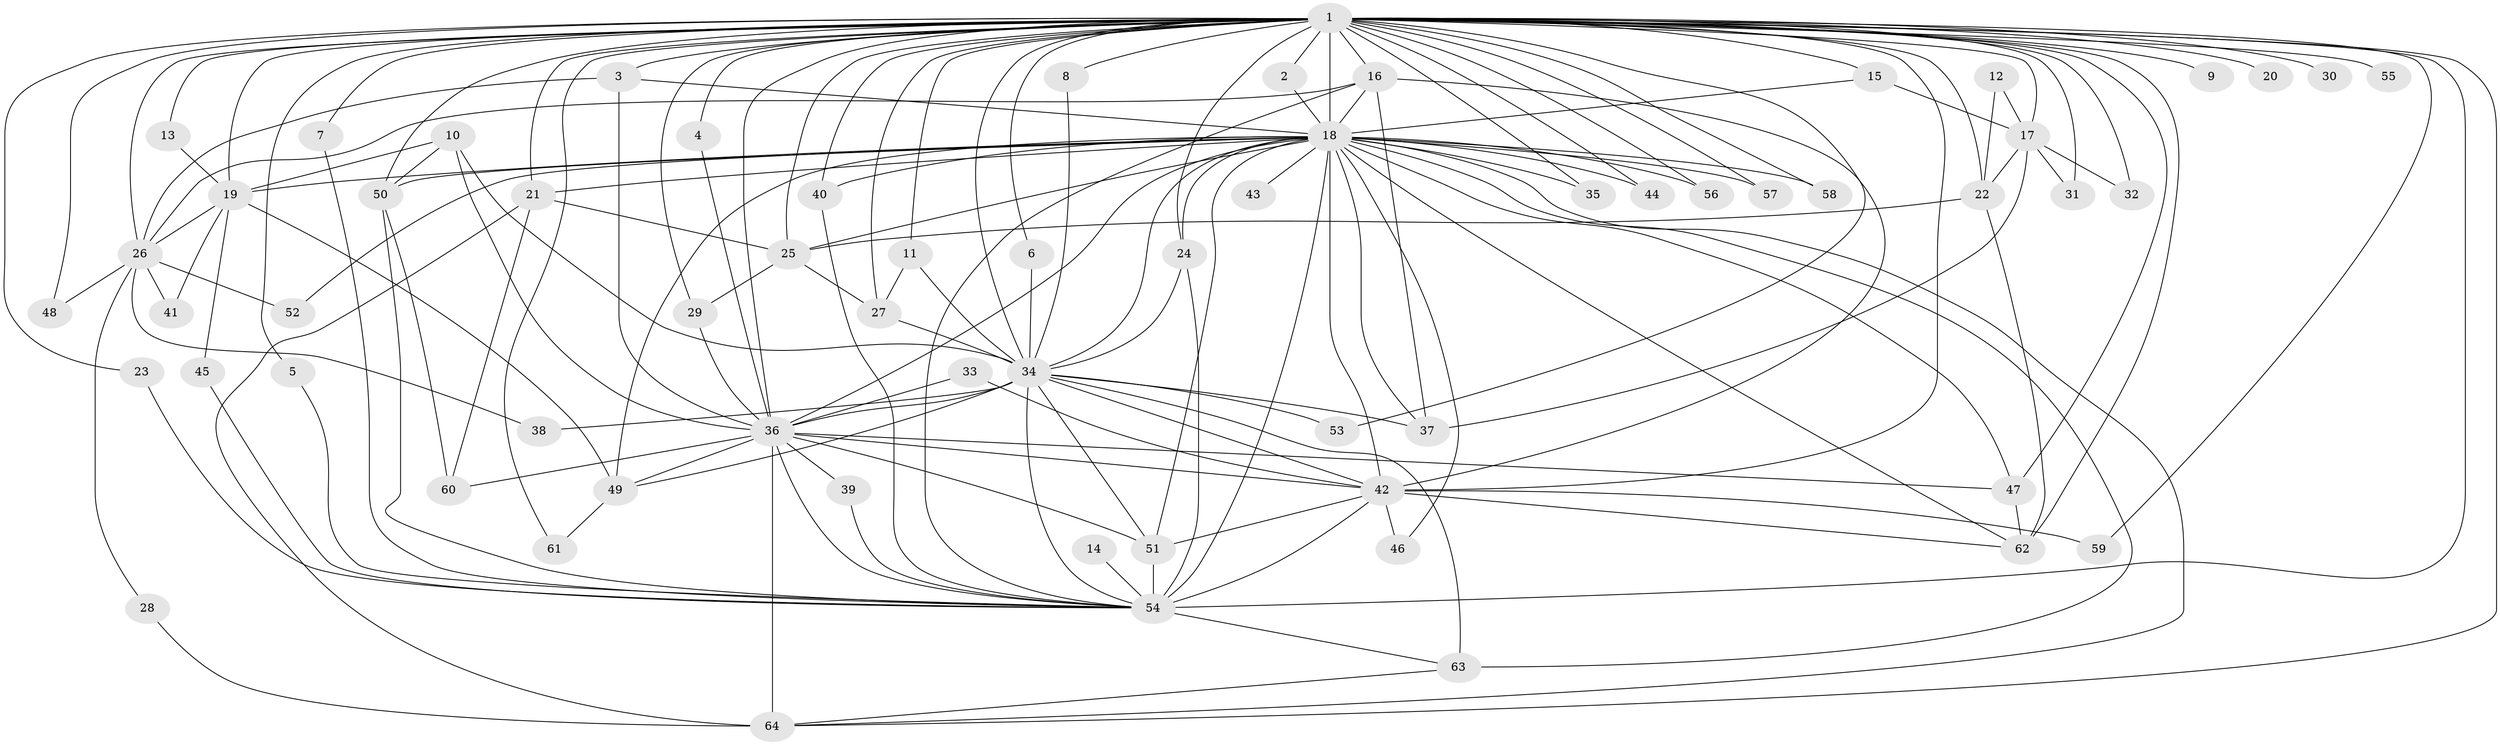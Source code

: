 // original degree distribution, {16: 0.007874015748031496, 23: 0.023622047244094488, 30: 0.015748031496062992, 33: 0.007874015748031496, 17: 0.007874015748031496, 15: 0.007874015748031496, 18: 0.007874015748031496, 4: 0.07086614173228346, 2: 0.5590551181102362, 7: 0.023622047244094488, 10: 0.007874015748031496, 3: 0.2047244094488189, 6: 0.031496062992125984, 5: 0.015748031496062992, 9: 0.007874015748031496}
// Generated by graph-tools (version 1.1) at 2025/48/03/06/25 01:48:57]
// undirected, 64 vertices, 157 edges
graph export_dot {
graph [start="1"]
  node [color=gray90,style=filled];
  1;
  2;
  3;
  4;
  5;
  6;
  7;
  8;
  9;
  10;
  11;
  12;
  13;
  14;
  15;
  16;
  17;
  18;
  19;
  20;
  21;
  22;
  23;
  24;
  25;
  26;
  27;
  28;
  29;
  30;
  31;
  32;
  33;
  34;
  35;
  36;
  37;
  38;
  39;
  40;
  41;
  42;
  43;
  44;
  45;
  46;
  47;
  48;
  49;
  50;
  51;
  52;
  53;
  54;
  55;
  56;
  57;
  58;
  59;
  60;
  61;
  62;
  63;
  64;
  1 -- 2 [weight=1.0];
  1 -- 3 [weight=1.0];
  1 -- 4 [weight=1.0];
  1 -- 5 [weight=1.0];
  1 -- 6 [weight=1.0];
  1 -- 7 [weight=1.0];
  1 -- 8 [weight=2.0];
  1 -- 9 [weight=2.0];
  1 -- 11 [weight=1.0];
  1 -- 13 [weight=1.0];
  1 -- 15 [weight=1.0];
  1 -- 16 [weight=2.0];
  1 -- 17 [weight=3.0];
  1 -- 18 [weight=8.0];
  1 -- 19 [weight=1.0];
  1 -- 20 [weight=1.0];
  1 -- 21 [weight=1.0];
  1 -- 22 [weight=2.0];
  1 -- 23 [weight=1.0];
  1 -- 24 [weight=1.0];
  1 -- 25 [weight=2.0];
  1 -- 26 [weight=1.0];
  1 -- 27 [weight=1.0];
  1 -- 29 [weight=2.0];
  1 -- 30 [weight=2.0];
  1 -- 31 [weight=1.0];
  1 -- 32 [weight=1.0];
  1 -- 34 [weight=5.0];
  1 -- 35 [weight=1.0];
  1 -- 36 [weight=4.0];
  1 -- 40 [weight=1.0];
  1 -- 42 [weight=4.0];
  1 -- 44 [weight=1.0];
  1 -- 47 [weight=2.0];
  1 -- 48 [weight=1.0];
  1 -- 50 [weight=1.0];
  1 -- 53 [weight=1.0];
  1 -- 54 [weight=5.0];
  1 -- 55 [weight=2.0];
  1 -- 56 [weight=1.0];
  1 -- 57 [weight=1.0];
  1 -- 58 [weight=2.0];
  1 -- 59 [weight=1.0];
  1 -- 61 [weight=1.0];
  1 -- 62 [weight=2.0];
  1 -- 64 [weight=1.0];
  2 -- 18 [weight=1.0];
  3 -- 18 [weight=1.0];
  3 -- 26 [weight=1.0];
  3 -- 36 [weight=1.0];
  4 -- 36 [weight=1.0];
  5 -- 54 [weight=1.0];
  6 -- 34 [weight=1.0];
  7 -- 54 [weight=1.0];
  8 -- 34 [weight=1.0];
  10 -- 19 [weight=1.0];
  10 -- 34 [weight=1.0];
  10 -- 36 [weight=1.0];
  10 -- 50 [weight=1.0];
  11 -- 27 [weight=1.0];
  11 -- 34 [weight=1.0];
  12 -- 17 [weight=1.0];
  12 -- 22 [weight=1.0];
  13 -- 19 [weight=1.0];
  14 -- 54 [weight=1.0];
  15 -- 17 [weight=1.0];
  15 -- 18 [weight=1.0];
  16 -- 18 [weight=1.0];
  16 -- 26 [weight=1.0];
  16 -- 37 [weight=1.0];
  16 -- 42 [weight=1.0];
  16 -- 54 [weight=1.0];
  17 -- 22 [weight=1.0];
  17 -- 31 [weight=1.0];
  17 -- 32 [weight=1.0];
  17 -- 37 [weight=1.0];
  18 -- 19 [weight=2.0];
  18 -- 21 [weight=1.0];
  18 -- 24 [weight=1.0];
  18 -- 25 [weight=1.0];
  18 -- 34 [weight=2.0];
  18 -- 35 [weight=1.0];
  18 -- 36 [weight=2.0];
  18 -- 37 [weight=1.0];
  18 -- 40 [weight=1.0];
  18 -- 42 [weight=4.0];
  18 -- 43 [weight=2.0];
  18 -- 44 [weight=1.0];
  18 -- 46 [weight=1.0];
  18 -- 47 [weight=1.0];
  18 -- 49 [weight=1.0];
  18 -- 50 [weight=2.0];
  18 -- 51 [weight=1.0];
  18 -- 52 [weight=1.0];
  18 -- 54 [weight=3.0];
  18 -- 56 [weight=1.0];
  18 -- 57 [weight=1.0];
  18 -- 58 [weight=1.0];
  18 -- 62 [weight=1.0];
  18 -- 63 [weight=2.0];
  18 -- 64 [weight=1.0];
  19 -- 26 [weight=1.0];
  19 -- 41 [weight=1.0];
  19 -- 45 [weight=1.0];
  19 -- 49 [weight=1.0];
  21 -- 25 [weight=1.0];
  21 -- 60 [weight=1.0];
  21 -- 64 [weight=1.0];
  22 -- 25 [weight=1.0];
  22 -- 62 [weight=1.0];
  23 -- 54 [weight=1.0];
  24 -- 34 [weight=1.0];
  24 -- 54 [weight=1.0];
  25 -- 27 [weight=1.0];
  25 -- 29 [weight=1.0];
  26 -- 28 [weight=1.0];
  26 -- 38 [weight=1.0];
  26 -- 41 [weight=1.0];
  26 -- 48 [weight=1.0];
  26 -- 52 [weight=1.0];
  27 -- 34 [weight=1.0];
  28 -- 64 [weight=1.0];
  29 -- 36 [weight=1.0];
  33 -- 36 [weight=1.0];
  33 -- 42 [weight=1.0];
  34 -- 36 [weight=2.0];
  34 -- 37 [weight=1.0];
  34 -- 38 [weight=1.0];
  34 -- 42 [weight=1.0];
  34 -- 49 [weight=1.0];
  34 -- 51 [weight=1.0];
  34 -- 53 [weight=1.0];
  34 -- 54 [weight=1.0];
  34 -- 63 [weight=1.0];
  36 -- 39 [weight=2.0];
  36 -- 42 [weight=1.0];
  36 -- 47 [weight=1.0];
  36 -- 49 [weight=1.0];
  36 -- 51 [weight=1.0];
  36 -- 54 [weight=1.0];
  36 -- 60 [weight=1.0];
  36 -- 64 [weight=2.0];
  39 -- 54 [weight=1.0];
  40 -- 54 [weight=1.0];
  42 -- 46 [weight=1.0];
  42 -- 51 [weight=1.0];
  42 -- 54 [weight=1.0];
  42 -- 59 [weight=1.0];
  42 -- 62 [weight=1.0];
  45 -- 54 [weight=1.0];
  47 -- 62 [weight=1.0];
  49 -- 61 [weight=1.0];
  50 -- 54 [weight=1.0];
  50 -- 60 [weight=1.0];
  51 -- 54 [weight=1.0];
  54 -- 63 [weight=1.0];
  63 -- 64 [weight=1.0];
}
